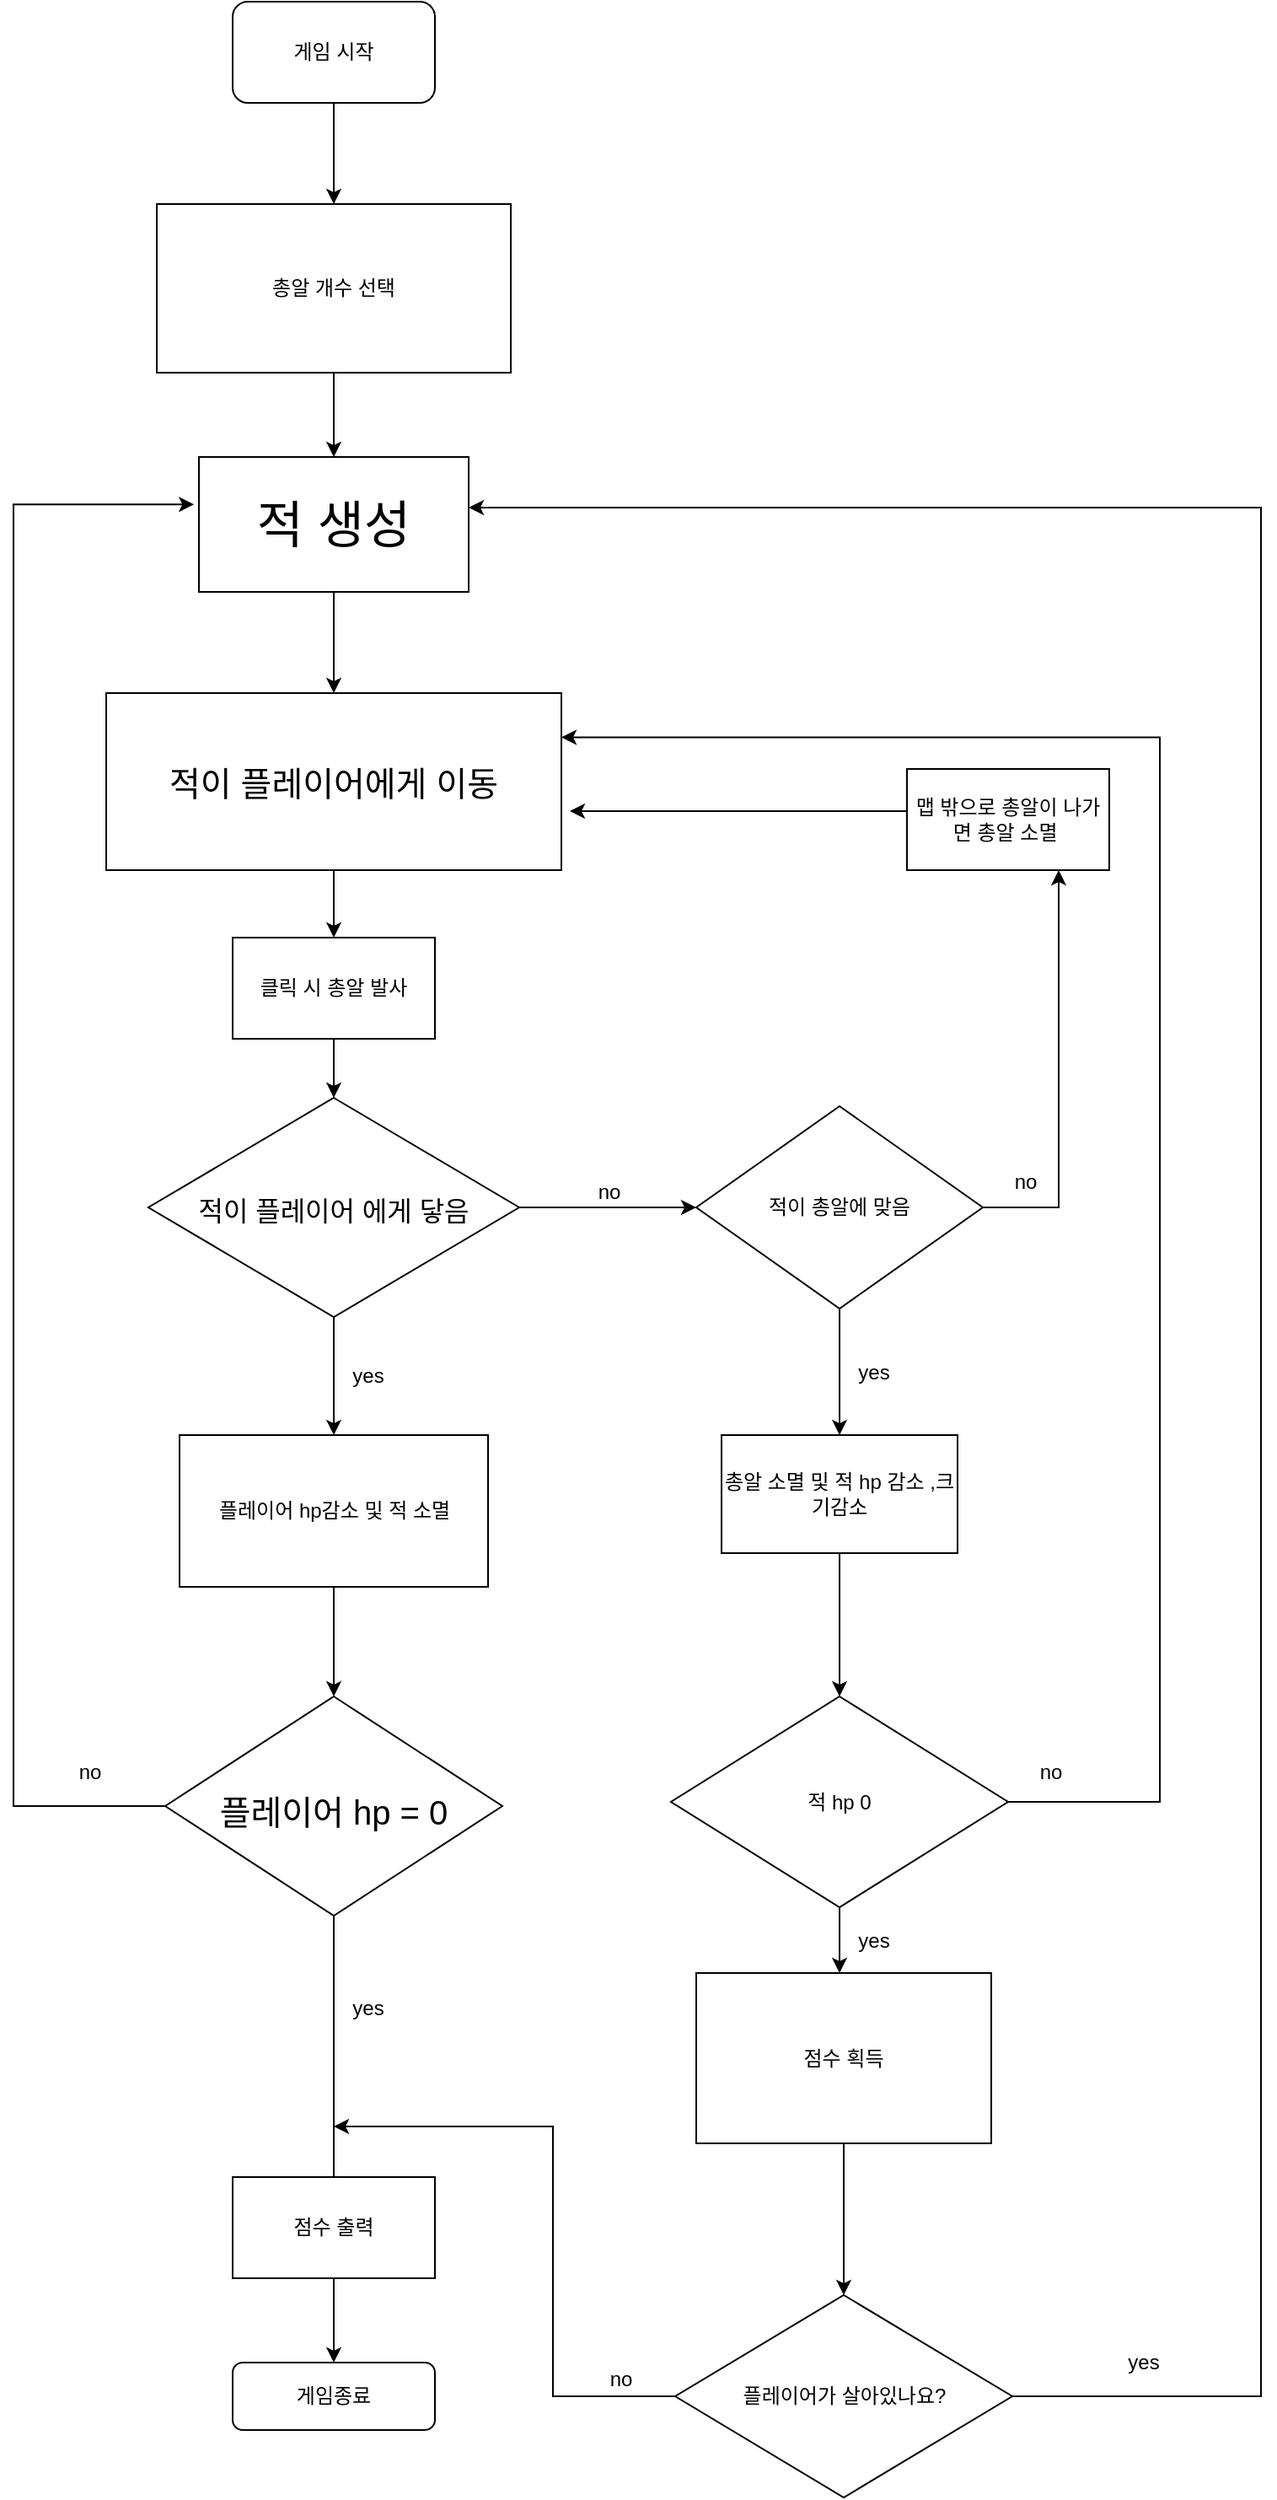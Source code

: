 <mxfile version="18.0.4" type="device"><diagram id="C5RBs43oDa-KdzZeNtuy" name="Page-1"><mxGraphModel dx="1624" dy="896" grid="1" gridSize="10" guides="1" tooltips="1" connect="1" arrows="1" fold="1" page="1" pageScale="1" pageWidth="827" pageHeight="1169" math="0" shadow="0"><root><mxCell id="WIyWlLk6GJQsqaUBKTNV-0"/><mxCell id="WIyWlLk6GJQsqaUBKTNV-1" parent="WIyWlLk6GJQsqaUBKTNV-0"/><mxCell id="WIyWlLk6GJQsqaUBKTNV-11" value="게임종료" style="rounded=1;whiteSpace=wrap;html=1;fontSize=12;glass=0;strokeWidth=1;shadow=0;" parent="WIyWlLk6GJQsqaUBKTNV-1" vertex="1"><mxGeometry x="260" y="1430" width="120" height="40" as="geometry"/></mxCell><mxCell id="ck-GFEVjmnhh8C61xfXQ-17" value="yes" style="edgeStyle=orthogonalEdgeStyle;rounded=0;orthogonalLoop=1;jettySize=auto;html=1;exitX=0.5;exitY=1;exitDx=0;exitDy=0;entryX=0.5;entryY=0;entryDx=0;entryDy=0;fontSize=12;startArrow=none;" edge="1" parent="WIyWlLk6GJQsqaUBKTNV-1" target="WIyWlLk6GJQsqaUBKTNV-11"><mxGeometry x="-0.474" y="20" relative="1" as="geometry"><mxPoint x="320" y="1145" as="sourcePoint"/><Array as="points"><mxPoint x="320" y="1195"/><mxPoint x="320" y="1195"/></Array><mxPoint as="offset"/></mxGeometry></mxCell><mxCell id="ck-GFEVjmnhh8C61xfXQ-68" style="edgeStyle=orthogonalEdgeStyle;rounded=0;orthogonalLoop=1;jettySize=auto;html=1;exitX=0.5;exitY=1;exitDx=0;exitDy=0;entryX=0.5;entryY=0;entryDx=0;entryDy=0;fontSize=20;" edge="1" parent="WIyWlLk6GJQsqaUBKTNV-1" source="ck-GFEVjmnhh8C61xfXQ-21" target="ck-GFEVjmnhh8C61xfXQ-67"><mxGeometry relative="1" as="geometry"/></mxCell><mxCell id="ck-GFEVjmnhh8C61xfXQ-21" value="적 생성" style="rounded=0;whiteSpace=wrap;html=1;fontSize=30;" vertex="1" parent="WIyWlLk6GJQsqaUBKTNV-1"><mxGeometry x="240" y="300" width="160" height="80" as="geometry"/></mxCell><mxCell id="ck-GFEVjmnhh8C61xfXQ-101" value="no" style="edgeStyle=orthogonalEdgeStyle;rounded=0;orthogonalLoop=1;jettySize=auto;html=1;exitX=0;exitY=0.5;exitDx=0;exitDy=0;fontSize=12;entryX=-0.018;entryY=0.351;entryDx=0;entryDy=0;entryPerimeter=0;" edge="1" parent="WIyWlLk6GJQsqaUBKTNV-1" source="ck-GFEVjmnhh8C61xfXQ-25" target="ck-GFEVjmnhh8C61xfXQ-21"><mxGeometry x="-0.907" y="-20" relative="1" as="geometry"><mxPoint x="230" y="440" as="targetPoint"/><Array as="points"><mxPoint x="130" y="1100"/><mxPoint x="130" y="328"/></Array><mxPoint as="offset"/></mxGeometry></mxCell><mxCell id="ck-GFEVjmnhh8C61xfXQ-25" value="&lt;font style=&quot;font-size: 20px;&quot;&gt;플레이어 hp = 0&lt;/font&gt;" style="rhombus;whiteSpace=wrap;html=1;fontSize=30;" vertex="1" parent="WIyWlLk6GJQsqaUBKTNV-1"><mxGeometry x="220" y="1035" width="200" height="130" as="geometry"/></mxCell><mxCell id="ck-GFEVjmnhh8C61xfXQ-120" style="edgeStyle=orthogonalEdgeStyle;rounded=0;orthogonalLoop=1;jettySize=auto;html=1;exitX=0.5;exitY=1;exitDx=0;exitDy=0;entryX=0.5;entryY=0;entryDx=0;entryDy=0;fontSize=12;" edge="1" parent="WIyWlLk6GJQsqaUBKTNV-1" source="ck-GFEVjmnhh8C61xfXQ-67" target="ck-GFEVjmnhh8C61xfXQ-135"><mxGeometry relative="1" as="geometry"/></mxCell><mxCell id="ck-GFEVjmnhh8C61xfXQ-67" value="&lt;font style=&quot;font-size: 20px;&quot;&gt;적이 플레이어에게 이동&lt;/font&gt;" style="rounded=0;whiteSpace=wrap;html=1;fontSize=20;" vertex="1" parent="WIyWlLk6GJQsqaUBKTNV-1"><mxGeometry x="185" y="440" width="270" height="105" as="geometry"/></mxCell><mxCell id="ck-GFEVjmnhh8C61xfXQ-91" value="no" style="edgeStyle=orthogonalEdgeStyle;rounded=0;orthogonalLoop=1;jettySize=auto;html=1;exitX=1;exitY=0.5;exitDx=0;exitDy=0;entryX=0;entryY=0.5;entryDx=0;entryDy=0;fontSize=12;" edge="1" parent="WIyWlLk6GJQsqaUBKTNV-1" source="ck-GFEVjmnhh8C61xfXQ-73" target="ck-GFEVjmnhh8C61xfXQ-75"><mxGeometry x="-0.009" y="9" relative="1" as="geometry"><mxPoint x="1" as="offset"/></mxGeometry></mxCell><mxCell id="ck-GFEVjmnhh8C61xfXQ-121" value="yes" style="edgeStyle=orthogonalEdgeStyle;rounded=0;orthogonalLoop=1;jettySize=auto;html=1;exitX=0.5;exitY=1;exitDx=0;exitDy=0;entryX=0.5;entryY=0;entryDx=0;entryDy=0;fontSize=12;" edge="1" parent="WIyWlLk6GJQsqaUBKTNV-1" source="ck-GFEVjmnhh8C61xfXQ-73" target="ck-GFEVjmnhh8C61xfXQ-102"><mxGeometry y="20" relative="1" as="geometry"><mxPoint as="offset"/></mxGeometry></mxCell><mxCell id="ck-GFEVjmnhh8C61xfXQ-73" value="&lt;font style=&quot;font-size: 16px;&quot;&gt;적이 플레이어 에게 닿음&lt;/font&gt;" style="rhombus;whiteSpace=wrap;html=1;fontSize=20;" vertex="1" parent="WIyWlLk6GJQsqaUBKTNV-1"><mxGeometry x="210" y="680" width="220" height="130" as="geometry"/></mxCell><mxCell id="ck-GFEVjmnhh8C61xfXQ-96" value="yes" style="edgeStyle=orthogonalEdgeStyle;rounded=0;orthogonalLoop=1;jettySize=auto;html=1;exitX=0.5;exitY=1;exitDx=0;exitDy=0;fontSize=12;" edge="1" parent="WIyWlLk6GJQsqaUBKTNV-1" source="ck-GFEVjmnhh8C61xfXQ-75" target="ck-GFEVjmnhh8C61xfXQ-93"><mxGeometry x="0.016" y="20" relative="1" as="geometry"><mxPoint as="offset"/></mxGeometry></mxCell><mxCell id="ck-GFEVjmnhh8C61xfXQ-132" value="no" style="edgeStyle=orthogonalEdgeStyle;rounded=0;orthogonalLoop=1;jettySize=auto;html=1;exitX=1;exitY=0.5;exitDx=0;exitDy=0;entryX=0.75;entryY=1;entryDx=0;entryDy=0;fontSize=12;" edge="1" parent="WIyWlLk6GJQsqaUBKTNV-1" source="ck-GFEVjmnhh8C61xfXQ-75" target="ck-GFEVjmnhh8C61xfXQ-127"><mxGeometry x="-0.796" y="15" relative="1" as="geometry"><Array as="points"><mxPoint x="750" y="745"/></Array><mxPoint as="offset"/></mxGeometry></mxCell><mxCell id="ck-GFEVjmnhh8C61xfXQ-75" value="적이 총알에 맞음" style="rhombus;whiteSpace=wrap;html=1;fontSize=12;" vertex="1" parent="WIyWlLk6GJQsqaUBKTNV-1"><mxGeometry x="535" y="685" width="170" height="120" as="geometry"/></mxCell><mxCell id="ck-GFEVjmnhh8C61xfXQ-89" value="no" style="edgeStyle=orthogonalEdgeStyle;rounded=0;orthogonalLoop=1;jettySize=auto;html=1;exitX=1;exitY=0.5;exitDx=0;exitDy=0;entryX=1;entryY=0.25;entryDx=0;entryDy=0;fontSize=12;" edge="1" parent="WIyWlLk6GJQsqaUBKTNV-1" source="ck-GFEVjmnhh8C61xfXQ-87" target="ck-GFEVjmnhh8C61xfXQ-67"><mxGeometry x="-0.954" y="18" relative="1" as="geometry"><Array as="points"><mxPoint x="810" y="1098"/><mxPoint x="810" y="466"/></Array><mxPoint as="offset"/></mxGeometry></mxCell><mxCell id="ck-GFEVjmnhh8C61xfXQ-98" value="yes" style="edgeStyle=orthogonalEdgeStyle;rounded=0;orthogonalLoop=1;jettySize=auto;html=1;exitX=0.5;exitY=1;exitDx=0;exitDy=0;entryX=0.5;entryY=0;entryDx=0;entryDy=0;fontSize=12;" edge="1" parent="WIyWlLk6GJQsqaUBKTNV-1" source="ck-GFEVjmnhh8C61xfXQ-87"><mxGeometry x="0.026" y="20" relative="1" as="geometry"><mxPoint x="620" y="1199" as="targetPoint"/><mxPoint as="offset"/></mxGeometry></mxCell><mxCell id="ck-GFEVjmnhh8C61xfXQ-87" value="적 hp 0" style="rhombus;whiteSpace=wrap;html=1;fontSize=12;" vertex="1" parent="WIyWlLk6GJQsqaUBKTNV-1"><mxGeometry x="520" y="1035" width="200" height="125" as="geometry"/></mxCell><mxCell id="ck-GFEVjmnhh8C61xfXQ-95" style="edgeStyle=orthogonalEdgeStyle;rounded=0;orthogonalLoop=1;jettySize=auto;html=1;exitX=0.5;exitY=1;exitDx=0;exitDy=0;entryX=0.5;entryY=0;entryDx=0;entryDy=0;fontSize=12;" edge="1" parent="WIyWlLk6GJQsqaUBKTNV-1" source="ck-GFEVjmnhh8C61xfXQ-93" target="ck-GFEVjmnhh8C61xfXQ-87"><mxGeometry relative="1" as="geometry"/></mxCell><mxCell id="ck-GFEVjmnhh8C61xfXQ-93" value="총알 소멸 및 적 hp 감소 ,크기감소" style="rounded=0;whiteSpace=wrap;html=1;fontSize=12;" vertex="1" parent="WIyWlLk6GJQsqaUBKTNV-1"><mxGeometry x="550" y="880" width="140" height="70" as="geometry"/></mxCell><mxCell id="ck-GFEVjmnhh8C61xfXQ-103" style="edgeStyle=orthogonalEdgeStyle;rounded=0;orthogonalLoop=1;jettySize=auto;html=1;exitX=0.5;exitY=1;exitDx=0;exitDy=0;entryX=0.5;entryY=0;entryDx=0;entryDy=0;fontSize=12;" edge="1" parent="WIyWlLk6GJQsqaUBKTNV-1" source="ck-GFEVjmnhh8C61xfXQ-102" target="ck-GFEVjmnhh8C61xfXQ-25"><mxGeometry relative="1" as="geometry"/></mxCell><mxCell id="ck-GFEVjmnhh8C61xfXQ-102" value="플레이어 hp감소 및 적 소멸" style="rounded=0;whiteSpace=wrap;html=1;fontSize=12;" vertex="1" parent="WIyWlLk6GJQsqaUBKTNV-1"><mxGeometry x="228.5" y="880" width="183" height="90" as="geometry"/></mxCell><mxCell id="ck-GFEVjmnhh8C61xfXQ-111" value="no" style="edgeStyle=orthogonalEdgeStyle;rounded=0;orthogonalLoop=1;jettySize=auto;html=1;exitX=0;exitY=0.5;exitDx=0;exitDy=0;fontSize=12;" edge="1" parent="WIyWlLk6GJQsqaUBKTNV-1"><mxGeometry x="-0.821" y="-10" relative="1" as="geometry"><mxPoint x="320" y="1290" as="targetPoint"/><mxPoint x="522.5" y="1450" as="sourcePoint"/><Array as="points"><mxPoint x="450" y="1450"/><mxPoint x="450" y="1290"/><mxPoint x="340" y="1290"/></Array><mxPoint as="offset"/></mxGeometry></mxCell><mxCell id="ck-GFEVjmnhh8C61xfXQ-113" value="yes" style="edgeStyle=orthogonalEdgeStyle;rounded=0;orthogonalLoop=1;jettySize=auto;html=1;exitX=1;exitY=0.5;exitDx=0;exitDy=0;fontSize=12;entryX=1;entryY=0.375;entryDx=0;entryDy=0;entryPerimeter=0;" edge="1" parent="WIyWlLk6GJQsqaUBKTNV-1" target="ck-GFEVjmnhh8C61xfXQ-21"><mxGeometry x="-0.911" y="20" relative="1" as="geometry"><mxPoint x="820" y="960" as="targetPoint"/><mxPoint x="722.5" y="1450" as="sourcePoint"/><Array as="points"><mxPoint x="870" y="1450"/><mxPoint x="870" y="330"/></Array><mxPoint as="offset"/></mxGeometry></mxCell><mxCell id="ck-GFEVjmnhh8C61xfXQ-106" value="플레이어가 살아있나요?" style="rhombus;whiteSpace=wrap;html=1;rounded=0;fontSize=12;" vertex="1" parent="WIyWlLk6GJQsqaUBKTNV-1"><mxGeometry x="522.5" y="1390" width="200" height="120" as="geometry"/></mxCell><mxCell id="ck-GFEVjmnhh8C61xfXQ-112" value="점수 출력" style="rounded=0;whiteSpace=wrap;html=1;fontSize=12;fillColor=default;" vertex="1" parent="WIyWlLk6GJQsqaUBKTNV-1"><mxGeometry x="260" y="1320" width="120" height="60" as="geometry"/></mxCell><mxCell id="ck-GFEVjmnhh8C61xfXQ-117" style="edgeStyle=orthogonalEdgeStyle;rounded=0;orthogonalLoop=1;jettySize=auto;html=1;exitX=0.5;exitY=1;exitDx=0;exitDy=0;fontSize=12;" edge="1" parent="WIyWlLk6GJQsqaUBKTNV-1" source="ck-GFEVjmnhh8C61xfXQ-115" target="ck-GFEVjmnhh8C61xfXQ-21"><mxGeometry relative="1" as="geometry"/></mxCell><mxCell id="ck-GFEVjmnhh8C61xfXQ-115" value="총알 개수 선택" style="rounded=0;whiteSpace=wrap;html=1;fontSize=12;" vertex="1" parent="WIyWlLk6GJQsqaUBKTNV-1"><mxGeometry x="215" y="150" width="210" height="100" as="geometry"/></mxCell><mxCell id="ck-GFEVjmnhh8C61xfXQ-119" style="edgeStyle=orthogonalEdgeStyle;rounded=0;orthogonalLoop=1;jettySize=auto;html=1;exitX=0.5;exitY=1;exitDx=0;exitDy=0;entryX=0.5;entryY=0;entryDx=0;entryDy=0;fontSize=12;" edge="1" parent="WIyWlLk6GJQsqaUBKTNV-1" source="ck-GFEVjmnhh8C61xfXQ-118" target="ck-GFEVjmnhh8C61xfXQ-115"><mxGeometry relative="1" as="geometry"/></mxCell><mxCell id="ck-GFEVjmnhh8C61xfXQ-118" value="게임 시작" style="rounded=1;whiteSpace=wrap;html=1;fontSize=12;" vertex="1" parent="WIyWlLk6GJQsqaUBKTNV-1"><mxGeometry x="260" y="30" width="120" height="60" as="geometry"/></mxCell><mxCell id="ck-GFEVjmnhh8C61xfXQ-124" style="edgeStyle=orthogonalEdgeStyle;rounded=0;orthogonalLoop=1;jettySize=auto;html=1;exitX=0.5;exitY=1;exitDx=0;exitDy=0;entryX=0.5;entryY=0;entryDx=0;entryDy=0;fontSize=12;" edge="1" parent="WIyWlLk6GJQsqaUBKTNV-1" source="ck-GFEVjmnhh8C61xfXQ-122"><mxGeometry relative="1" as="geometry"><mxPoint x="622.5" y="1390" as="targetPoint"/></mxGeometry></mxCell><mxCell id="ck-GFEVjmnhh8C61xfXQ-122" value="점수 획득" style="rounded=0;whiteSpace=wrap;html=1;fontSize=12;" vertex="1" parent="WIyWlLk6GJQsqaUBKTNV-1"><mxGeometry x="535" y="1199" width="175" height="101" as="geometry"/></mxCell><mxCell id="ck-GFEVjmnhh8C61xfXQ-133" style="edgeStyle=orthogonalEdgeStyle;rounded=0;orthogonalLoop=1;jettySize=auto;html=1;exitX=0;exitY=0.5;exitDx=0;exitDy=0;fontSize=12;" edge="1" parent="WIyWlLk6GJQsqaUBKTNV-1" source="ck-GFEVjmnhh8C61xfXQ-127"><mxGeometry relative="1" as="geometry"><mxPoint x="460" y="510" as="targetPoint"/><Array as="points"><mxPoint x="660" y="510"/></Array></mxGeometry></mxCell><mxCell id="ck-GFEVjmnhh8C61xfXQ-127" value="맵 밖으로 총알이 나가면 총알 소멸&amp;nbsp;" style="rounded=0;whiteSpace=wrap;html=1;fontSize=12;" vertex="1" parent="WIyWlLk6GJQsqaUBKTNV-1"><mxGeometry x="660" y="485" width="120" height="60" as="geometry"/></mxCell><mxCell id="ck-GFEVjmnhh8C61xfXQ-137" style="edgeStyle=orthogonalEdgeStyle;rounded=0;orthogonalLoop=1;jettySize=auto;html=1;exitX=0.5;exitY=1;exitDx=0;exitDy=0;entryX=0.5;entryY=0;entryDx=0;entryDy=0;fontSize=16;" edge="1" parent="WIyWlLk6GJQsqaUBKTNV-1" source="ck-GFEVjmnhh8C61xfXQ-135" target="ck-GFEVjmnhh8C61xfXQ-73"><mxGeometry relative="1" as="geometry"/></mxCell><mxCell id="ck-GFEVjmnhh8C61xfXQ-135" value="클릭 시 총알 발사" style="rounded=0;whiteSpace=wrap;html=1;fontSize=12;fillColor=default;" vertex="1" parent="WIyWlLk6GJQsqaUBKTNV-1"><mxGeometry x="260" y="585" width="120" height="60" as="geometry"/></mxCell></root></mxGraphModel></diagram></mxfile>